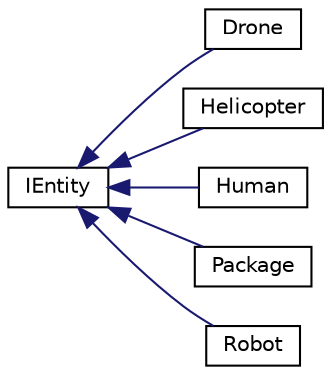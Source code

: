 digraph "Graphical Class Hierarchy"
{
 // LATEX_PDF_SIZE
  edge [fontname="Helvetica",fontsize="10",labelfontname="Helvetica",labelfontsize="10"];
  node [fontname="Helvetica",fontsize="10",shape=record];
  rankdir="LR";
  Node0 [label="IEntity",height=0.2,width=0.4,color="black", fillcolor="white", style="filled",URL="$classIEntity.html",tooltip="Represents an entity in a physical system."];
  Node0 -> Node1 [dir="back",color="midnightblue",fontsize="10",style="solid",fontname="Helvetica"];
  Node1 [label="Drone",height=0.2,width=0.4,color="black", fillcolor="white", style="filled",URL="$classDrone.html",tooltip="Represents a drone in a physical system. Drones move using euler integration based on a specified vel..."];
  Node0 -> Node2 [dir="back",color="midnightblue",fontsize="10",style="solid",fontname="Helvetica"];
  Node2 [label="Helicopter",height=0.2,width=0.4,color="black", fillcolor="white", style="filled",URL="$classHelicopter.html",tooltip="Represents a drone in a physical system."];
  Node0 -> Node3 [dir="back",color="midnightblue",fontsize="10",style="solid",fontname="Helvetica"];
  Node3 [label="Human",height=0.2,width=0.4,color="black", fillcolor="white", style="filled",URL="$classHuman.html",tooltip="Represents a human in a physical system."];
  Node0 -> Node4 [dir="back",color="midnightblue",fontsize="10",style="solid",fontname="Helvetica"];
  Node4 [label="Package",height=0.2,width=0.4,color="black", fillcolor="white", style="filled",URL="$classPackage.html",tooltip=" "];
  Node0 -> Node5 [dir="back",color="midnightblue",fontsize="10",style="solid",fontname="Helvetica"];
  Node5 [label="Robot",height=0.2,width=0.4,color="black", fillcolor="white", style="filled",URL="$classRobot.html",tooltip="Represents a robot in a physical system."];
}

